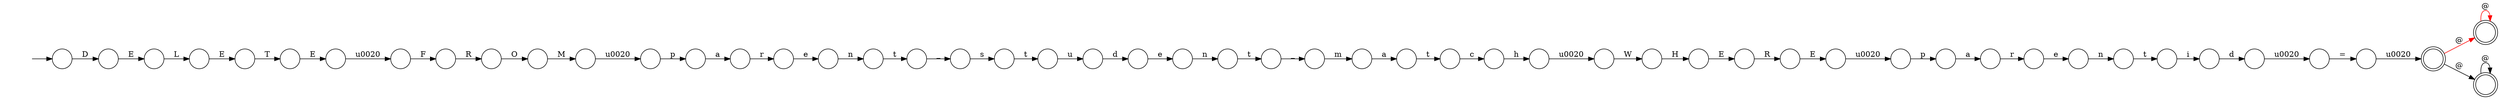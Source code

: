 digraph Automaton {
  rankdir = LR;
  0 [shape=circle,label=""];
  0 -> 16 [label="r"]
  1 [shape=circle,label=""];
  1 -> 46 [label="_"]
  2 [shape=circle,label=""];
  2 -> 41 [label="E"]
  3 [shape=circle,label=""];
  3 -> 34 [label="h"]
  4 [shape=circle,label=""];
  4 -> 22 [label="\u0020"]
  5 [shape=circle,label=""];
  5 -> 32 [label="E"]
  6 [shape=circle,label=""];
  6 -> 28 [label="p"]
  7 [shape=circle,label=""];
  7 -> 36 [label="t"]
  8 [shape=circle,label=""];
  8 -> 3 [label="c"]
  9 [shape=circle,label=""];
  9 -> 51 [label="\u0020"]
  10 [shape=circle,label=""];
  10 -> 8 [label="t"]
  11 [shape=doublecircle,label=""];
  11 -> 11 [label="@",color=red]
  12 [shape=circle,label=""];
  12 -> 33 [label="t"]
  13 [shape=circle,label=""];
  13 -> 40 [label="p"]
  14 [shape=circle,label=""];
  14 -> 20 [label="E"]
  15 [shape=circle,label=""];
  15 -> 18 [label="e"]
  16 [shape=circle,label=""];
  16 -> 44 [label="e"]
  17 [shape=circle,label=""];
  17 -> 9 [label="d"]
  18 [shape=circle,label=""];
  18 -> 21 [label="n"]
  19 [shape=circle,label=""];
  19 -> 45 [label="s"]
  20 [shape=circle,label=""];
  20 -> 38 [label="T"]
  21 [shape=circle,label=""];
  21 -> 1 [label="t"]
  22 [shape=doublecircle,label=""];
  22 -> 25 [label="@"]
  22 -> 11 [label="@",color=red]
  23 [shape=circle,label=""];
  23 -> 52 [label="u"]
  24 [shape=circle,label=""];
  24 -> 29 [label="O"]
  25 [shape=doublecircle,label=""];
  25 -> 25 [label="@"]
  26 [shape=circle,label=""];
  26 -> 48 [label="W"]
  27 [shape=circle,label=""];
  27 -> 7 [label="n"]
  28 [shape=circle,label=""];
  28 -> 31 [label="a"]
  29 [shape=circle,label=""];
  29 -> 39 [label="M"]
  30 [shape=circle,label=""];
  30 -> 24 [label="R"]
  31 [shape=circle,label=""];
  31 -> 42 [label="r"]
  32 [shape=circle,label=""];
  32 -> 14 [label="L"]
  33 [shape=circle,label=""];
  33 -> 19 [label="_"]
  34 [shape=circle,label=""];
  34 -> 26 [label="\u0020"]
  35 [shape=circle,label=""];
  35 -> 6 [label="\u0020"]
  36 [shape=circle,label=""];
  36 -> 17 [label="i"]
  37 [shape=circle,label=""];
  37 -> 50 [label="\u0020"]
  38 [shape=circle,label=""];
  38 -> 37 [label="E"]
  39 [shape=circle,label=""];
  39 -> 13 [label="\u0020"]
  40 [shape=circle,label=""];
  40 -> 0 [label="a"]
  41 [shape=circle,label=""];
  41 -> 49 [label="R"]
  42 [shape=circle,label=""];
  42 -> 27 [label="e"]
  43 [shape=circle,label=""];
  initial [shape=plaintext,label=""];
  initial -> 43
  43 -> 5 [label="D"]
  44 [shape=circle,label=""];
  44 -> 12 [label="n"]
  45 [shape=circle,label=""];
  45 -> 23 [label="t"]
  46 [shape=circle,label=""];
  46 -> 47 [label="m"]
  47 [shape=circle,label=""];
  47 -> 10 [label="a"]
  48 [shape=circle,label=""];
  48 -> 2 [label="H"]
  49 [shape=circle,label=""];
  49 -> 35 [label="E"]
  50 [shape=circle,label=""];
  50 -> 30 [label="F"]
  51 [shape=circle,label=""];
  51 -> 4 [label="="]
  52 [shape=circle,label=""];
  52 -> 15 [label="d"]
}

